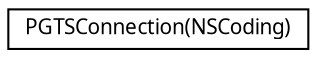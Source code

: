 digraph "Graphical Class Hierarchy"
{
  edge [fontname="LucidaGrande",fontsize="10",labelfontname="LucidaGrande",labelfontsize="10"];
  node [fontname="LucidaGrande",fontsize="10",shape=record];
  rankdir="LR";
  Node1 [label="PGTSConnection(NSCoding)",height=0.2,width=0.4,color="black", fillcolor="white", style="filled",URL="$category_p_g_t_s_connection_07_n_s_coding_08.html"];
}
